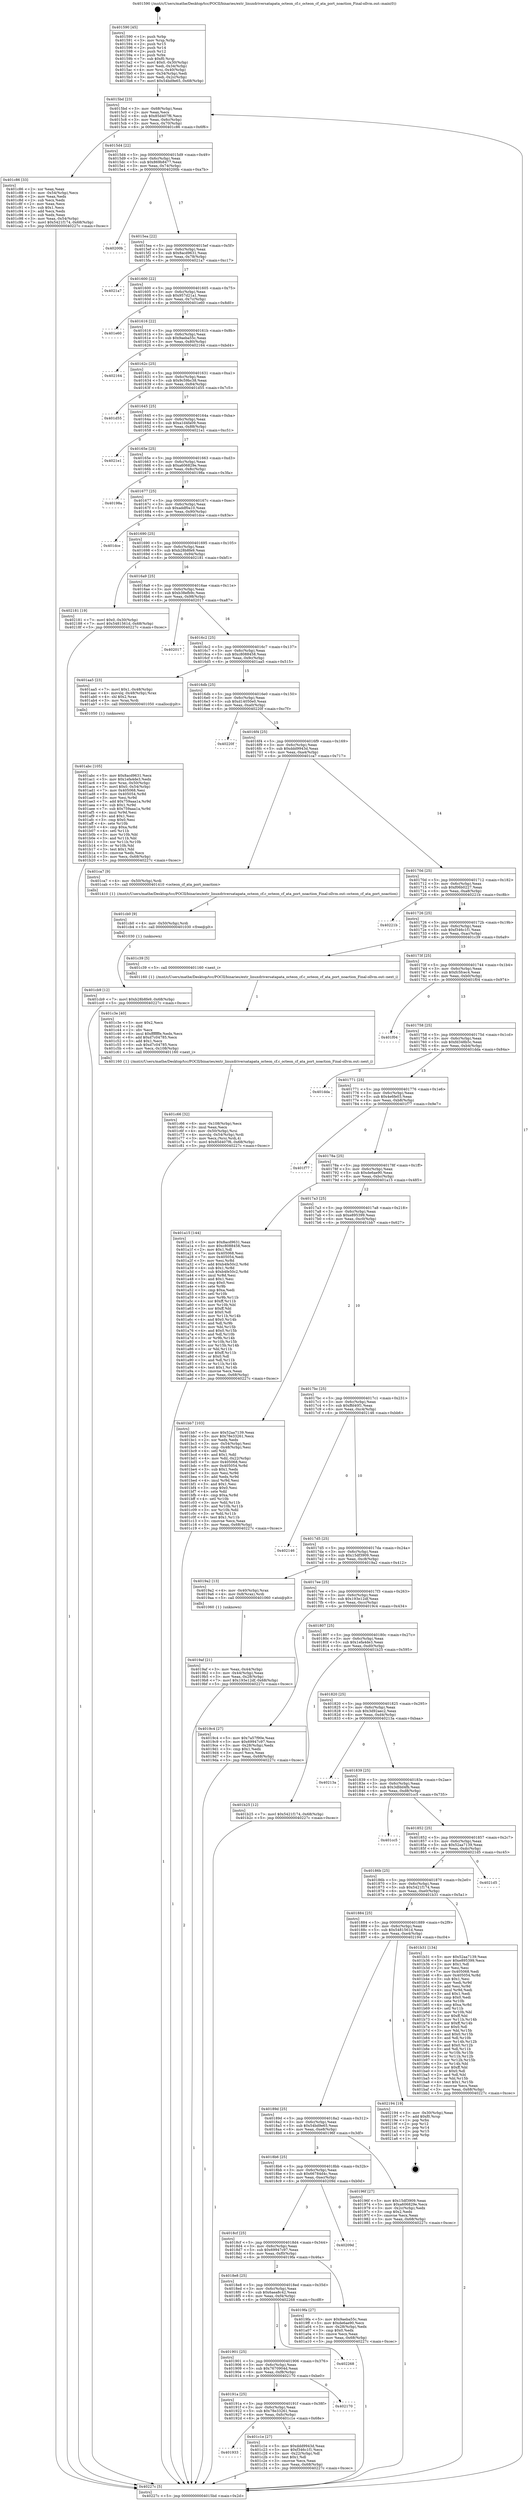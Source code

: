 digraph "0x401590" {
  label = "0x401590 (/mnt/c/Users/mathe/Desktop/tcc/POCII/binaries/extr_linuxdriversatapata_octeon_cf.c_octeon_cf_ata_port_noaction_Final-ollvm.out::main(0))"
  labelloc = "t"
  node[shape=record]

  Entry [label="",width=0.3,height=0.3,shape=circle,fillcolor=black,style=filled]
  "0x4015bd" [label="{
     0x4015bd [23]\l
     | [instrs]\l
     &nbsp;&nbsp;0x4015bd \<+3\>: mov -0x68(%rbp),%eax\l
     &nbsp;&nbsp;0x4015c0 \<+2\>: mov %eax,%ecx\l
     &nbsp;&nbsp;0x4015c2 \<+6\>: sub $0x85d407f6,%ecx\l
     &nbsp;&nbsp;0x4015c8 \<+3\>: mov %eax,-0x6c(%rbp)\l
     &nbsp;&nbsp;0x4015cb \<+3\>: mov %ecx,-0x70(%rbp)\l
     &nbsp;&nbsp;0x4015ce \<+6\>: je 0000000000401c86 \<main+0x6f6\>\l
  }"]
  "0x401c86" [label="{
     0x401c86 [33]\l
     | [instrs]\l
     &nbsp;&nbsp;0x401c86 \<+2\>: xor %eax,%eax\l
     &nbsp;&nbsp;0x401c88 \<+3\>: mov -0x54(%rbp),%ecx\l
     &nbsp;&nbsp;0x401c8b \<+2\>: mov %eax,%edx\l
     &nbsp;&nbsp;0x401c8d \<+2\>: sub %ecx,%edx\l
     &nbsp;&nbsp;0x401c8f \<+2\>: mov %eax,%ecx\l
     &nbsp;&nbsp;0x401c91 \<+3\>: sub $0x1,%ecx\l
     &nbsp;&nbsp;0x401c94 \<+2\>: add %ecx,%edx\l
     &nbsp;&nbsp;0x401c96 \<+2\>: sub %edx,%eax\l
     &nbsp;&nbsp;0x401c98 \<+3\>: mov %eax,-0x54(%rbp)\l
     &nbsp;&nbsp;0x401c9b \<+7\>: movl $0x5421f174,-0x68(%rbp)\l
     &nbsp;&nbsp;0x401ca2 \<+5\>: jmp 000000000040227c \<main+0xcec\>\l
  }"]
  "0x4015d4" [label="{
     0x4015d4 [22]\l
     | [instrs]\l
     &nbsp;&nbsp;0x4015d4 \<+5\>: jmp 00000000004015d9 \<main+0x49\>\l
     &nbsp;&nbsp;0x4015d9 \<+3\>: mov -0x6c(%rbp),%eax\l
     &nbsp;&nbsp;0x4015dc \<+5\>: sub $0x869b8477,%eax\l
     &nbsp;&nbsp;0x4015e1 \<+3\>: mov %eax,-0x74(%rbp)\l
     &nbsp;&nbsp;0x4015e4 \<+6\>: je 000000000040200b \<main+0xa7b\>\l
  }"]
  Exit [label="",width=0.3,height=0.3,shape=circle,fillcolor=black,style=filled,peripheries=2]
  "0x40200b" [label="{
     0x40200b\l
  }", style=dashed]
  "0x4015ea" [label="{
     0x4015ea [22]\l
     | [instrs]\l
     &nbsp;&nbsp;0x4015ea \<+5\>: jmp 00000000004015ef \<main+0x5f\>\l
     &nbsp;&nbsp;0x4015ef \<+3\>: mov -0x6c(%rbp),%eax\l
     &nbsp;&nbsp;0x4015f2 \<+5\>: sub $0x8acd9631,%eax\l
     &nbsp;&nbsp;0x4015f7 \<+3\>: mov %eax,-0x78(%rbp)\l
     &nbsp;&nbsp;0x4015fa \<+6\>: je 00000000004021a7 \<main+0xc17\>\l
  }"]
  "0x401cb9" [label="{
     0x401cb9 [12]\l
     | [instrs]\l
     &nbsp;&nbsp;0x401cb9 \<+7\>: movl $0xb28b8fe9,-0x68(%rbp)\l
     &nbsp;&nbsp;0x401cc0 \<+5\>: jmp 000000000040227c \<main+0xcec\>\l
  }"]
  "0x4021a7" [label="{
     0x4021a7\l
  }", style=dashed]
  "0x401600" [label="{
     0x401600 [22]\l
     | [instrs]\l
     &nbsp;&nbsp;0x401600 \<+5\>: jmp 0000000000401605 \<main+0x75\>\l
     &nbsp;&nbsp;0x401605 \<+3\>: mov -0x6c(%rbp),%eax\l
     &nbsp;&nbsp;0x401608 \<+5\>: sub $0x957d21a1,%eax\l
     &nbsp;&nbsp;0x40160d \<+3\>: mov %eax,-0x7c(%rbp)\l
     &nbsp;&nbsp;0x401610 \<+6\>: je 0000000000401e60 \<main+0x8d0\>\l
  }"]
  "0x401cb0" [label="{
     0x401cb0 [9]\l
     | [instrs]\l
     &nbsp;&nbsp;0x401cb0 \<+4\>: mov -0x50(%rbp),%rdi\l
     &nbsp;&nbsp;0x401cb4 \<+5\>: call 0000000000401030 \<free@plt\>\l
     | [calls]\l
     &nbsp;&nbsp;0x401030 \{1\} (unknown)\l
  }"]
  "0x401e60" [label="{
     0x401e60\l
  }", style=dashed]
  "0x401616" [label="{
     0x401616 [22]\l
     | [instrs]\l
     &nbsp;&nbsp;0x401616 \<+5\>: jmp 000000000040161b \<main+0x8b\>\l
     &nbsp;&nbsp;0x40161b \<+3\>: mov -0x6c(%rbp),%eax\l
     &nbsp;&nbsp;0x40161e \<+5\>: sub $0x9aeba55c,%eax\l
     &nbsp;&nbsp;0x401623 \<+3\>: mov %eax,-0x80(%rbp)\l
     &nbsp;&nbsp;0x401626 \<+6\>: je 0000000000402164 \<main+0xbd4\>\l
  }"]
  "0x401c66" [label="{
     0x401c66 [32]\l
     | [instrs]\l
     &nbsp;&nbsp;0x401c66 \<+6\>: mov -0x108(%rbp),%ecx\l
     &nbsp;&nbsp;0x401c6c \<+3\>: imul %eax,%ecx\l
     &nbsp;&nbsp;0x401c6f \<+4\>: mov -0x50(%rbp),%rsi\l
     &nbsp;&nbsp;0x401c73 \<+4\>: movslq -0x54(%rbp),%rdi\l
     &nbsp;&nbsp;0x401c77 \<+3\>: mov %ecx,(%rsi,%rdi,4)\l
     &nbsp;&nbsp;0x401c7a \<+7\>: movl $0x85d407f6,-0x68(%rbp)\l
     &nbsp;&nbsp;0x401c81 \<+5\>: jmp 000000000040227c \<main+0xcec\>\l
  }"]
  "0x402164" [label="{
     0x402164\l
  }", style=dashed]
  "0x40162c" [label="{
     0x40162c [25]\l
     | [instrs]\l
     &nbsp;&nbsp;0x40162c \<+5\>: jmp 0000000000401631 \<main+0xa1\>\l
     &nbsp;&nbsp;0x401631 \<+3\>: mov -0x6c(%rbp),%eax\l
     &nbsp;&nbsp;0x401634 \<+5\>: sub $0x9c59bc38,%eax\l
     &nbsp;&nbsp;0x401639 \<+6\>: mov %eax,-0x84(%rbp)\l
     &nbsp;&nbsp;0x40163f \<+6\>: je 0000000000401d55 \<main+0x7c5\>\l
  }"]
  "0x401c3e" [label="{
     0x401c3e [40]\l
     | [instrs]\l
     &nbsp;&nbsp;0x401c3e \<+5\>: mov $0x2,%ecx\l
     &nbsp;&nbsp;0x401c43 \<+1\>: cltd\l
     &nbsp;&nbsp;0x401c44 \<+2\>: idiv %ecx\l
     &nbsp;&nbsp;0x401c46 \<+6\>: imul $0xfffffffe,%edx,%ecx\l
     &nbsp;&nbsp;0x401c4c \<+6\>: add $0xd7c04785,%ecx\l
     &nbsp;&nbsp;0x401c52 \<+3\>: add $0x1,%ecx\l
     &nbsp;&nbsp;0x401c55 \<+6\>: sub $0xd7c04785,%ecx\l
     &nbsp;&nbsp;0x401c5b \<+6\>: mov %ecx,-0x108(%rbp)\l
     &nbsp;&nbsp;0x401c61 \<+5\>: call 0000000000401160 \<next_i\>\l
     | [calls]\l
     &nbsp;&nbsp;0x401160 \{1\} (/mnt/c/Users/mathe/Desktop/tcc/POCII/binaries/extr_linuxdriversatapata_octeon_cf.c_octeon_cf_ata_port_noaction_Final-ollvm.out::next_i)\l
  }"]
  "0x401d55" [label="{
     0x401d55\l
  }", style=dashed]
  "0x401645" [label="{
     0x401645 [25]\l
     | [instrs]\l
     &nbsp;&nbsp;0x401645 \<+5\>: jmp 000000000040164a \<main+0xba\>\l
     &nbsp;&nbsp;0x40164a \<+3\>: mov -0x6c(%rbp),%eax\l
     &nbsp;&nbsp;0x40164d \<+5\>: sub $0xa1d4fa09,%eax\l
     &nbsp;&nbsp;0x401652 \<+6\>: mov %eax,-0x88(%rbp)\l
     &nbsp;&nbsp;0x401658 \<+6\>: je 00000000004021e1 \<main+0xc51\>\l
  }"]
  "0x401933" [label="{
     0x401933\l
  }", style=dashed]
  "0x4021e1" [label="{
     0x4021e1\l
  }", style=dashed]
  "0x40165e" [label="{
     0x40165e [25]\l
     | [instrs]\l
     &nbsp;&nbsp;0x40165e \<+5\>: jmp 0000000000401663 \<main+0xd3\>\l
     &nbsp;&nbsp;0x401663 \<+3\>: mov -0x6c(%rbp),%eax\l
     &nbsp;&nbsp;0x401666 \<+5\>: sub $0xa606829e,%eax\l
     &nbsp;&nbsp;0x40166b \<+6\>: mov %eax,-0x8c(%rbp)\l
     &nbsp;&nbsp;0x401671 \<+6\>: je 000000000040198a \<main+0x3fa\>\l
  }"]
  "0x401c1e" [label="{
     0x401c1e [27]\l
     | [instrs]\l
     &nbsp;&nbsp;0x401c1e \<+5\>: mov $0xddd9943d,%eax\l
     &nbsp;&nbsp;0x401c23 \<+5\>: mov $0xf346c1f1,%ecx\l
     &nbsp;&nbsp;0x401c28 \<+3\>: mov -0x22(%rbp),%dl\l
     &nbsp;&nbsp;0x401c2b \<+3\>: test $0x1,%dl\l
     &nbsp;&nbsp;0x401c2e \<+3\>: cmovne %ecx,%eax\l
     &nbsp;&nbsp;0x401c31 \<+3\>: mov %eax,-0x68(%rbp)\l
     &nbsp;&nbsp;0x401c34 \<+5\>: jmp 000000000040227c \<main+0xcec\>\l
  }"]
  "0x40198a" [label="{
     0x40198a\l
  }", style=dashed]
  "0x401677" [label="{
     0x401677 [25]\l
     | [instrs]\l
     &nbsp;&nbsp;0x401677 \<+5\>: jmp 000000000040167c \<main+0xec\>\l
     &nbsp;&nbsp;0x40167c \<+3\>: mov -0x6c(%rbp),%eax\l
     &nbsp;&nbsp;0x40167f \<+5\>: sub $0xaddf0a10,%eax\l
     &nbsp;&nbsp;0x401684 \<+6\>: mov %eax,-0x90(%rbp)\l
     &nbsp;&nbsp;0x40168a \<+6\>: je 0000000000401dce \<main+0x83e\>\l
  }"]
  "0x40191a" [label="{
     0x40191a [25]\l
     | [instrs]\l
     &nbsp;&nbsp;0x40191a \<+5\>: jmp 000000000040191f \<main+0x38f\>\l
     &nbsp;&nbsp;0x40191f \<+3\>: mov -0x6c(%rbp),%eax\l
     &nbsp;&nbsp;0x401922 \<+5\>: sub $0x78e33261,%eax\l
     &nbsp;&nbsp;0x401927 \<+6\>: mov %eax,-0xfc(%rbp)\l
     &nbsp;&nbsp;0x40192d \<+6\>: je 0000000000401c1e \<main+0x68e\>\l
  }"]
  "0x401dce" [label="{
     0x401dce\l
  }", style=dashed]
  "0x401690" [label="{
     0x401690 [25]\l
     | [instrs]\l
     &nbsp;&nbsp;0x401690 \<+5\>: jmp 0000000000401695 \<main+0x105\>\l
     &nbsp;&nbsp;0x401695 \<+3\>: mov -0x6c(%rbp),%eax\l
     &nbsp;&nbsp;0x401698 \<+5\>: sub $0xb28b8fe9,%eax\l
     &nbsp;&nbsp;0x40169d \<+6\>: mov %eax,-0x94(%rbp)\l
     &nbsp;&nbsp;0x4016a3 \<+6\>: je 0000000000402181 \<main+0xbf1\>\l
  }"]
  "0x402170" [label="{
     0x402170\l
  }", style=dashed]
  "0x402181" [label="{
     0x402181 [19]\l
     | [instrs]\l
     &nbsp;&nbsp;0x402181 \<+7\>: movl $0x0,-0x30(%rbp)\l
     &nbsp;&nbsp;0x402188 \<+7\>: movl $0x5481561d,-0x68(%rbp)\l
     &nbsp;&nbsp;0x40218f \<+5\>: jmp 000000000040227c \<main+0xcec\>\l
  }"]
  "0x4016a9" [label="{
     0x4016a9 [25]\l
     | [instrs]\l
     &nbsp;&nbsp;0x4016a9 \<+5\>: jmp 00000000004016ae \<main+0x11e\>\l
     &nbsp;&nbsp;0x4016ae \<+3\>: mov -0x6c(%rbp),%eax\l
     &nbsp;&nbsp;0x4016b1 \<+5\>: sub $0xb38efb9c,%eax\l
     &nbsp;&nbsp;0x4016b6 \<+6\>: mov %eax,-0x98(%rbp)\l
     &nbsp;&nbsp;0x4016bc \<+6\>: je 0000000000402017 \<main+0xa87\>\l
  }"]
  "0x401901" [label="{
     0x401901 [25]\l
     | [instrs]\l
     &nbsp;&nbsp;0x401901 \<+5\>: jmp 0000000000401906 \<main+0x376\>\l
     &nbsp;&nbsp;0x401906 \<+3\>: mov -0x6c(%rbp),%eax\l
     &nbsp;&nbsp;0x401909 \<+5\>: sub $0x7670904d,%eax\l
     &nbsp;&nbsp;0x40190e \<+6\>: mov %eax,-0xf8(%rbp)\l
     &nbsp;&nbsp;0x401914 \<+6\>: je 0000000000402170 \<main+0xbe0\>\l
  }"]
  "0x402017" [label="{
     0x402017\l
  }", style=dashed]
  "0x4016c2" [label="{
     0x4016c2 [25]\l
     | [instrs]\l
     &nbsp;&nbsp;0x4016c2 \<+5\>: jmp 00000000004016c7 \<main+0x137\>\l
     &nbsp;&nbsp;0x4016c7 \<+3\>: mov -0x6c(%rbp),%eax\l
     &nbsp;&nbsp;0x4016ca \<+5\>: sub $0xc8088458,%eax\l
     &nbsp;&nbsp;0x4016cf \<+6\>: mov %eax,-0x9c(%rbp)\l
     &nbsp;&nbsp;0x4016d5 \<+6\>: je 0000000000401aa5 \<main+0x515\>\l
  }"]
  "0x402268" [label="{
     0x402268\l
  }", style=dashed]
  "0x401aa5" [label="{
     0x401aa5 [23]\l
     | [instrs]\l
     &nbsp;&nbsp;0x401aa5 \<+7\>: movl $0x1,-0x48(%rbp)\l
     &nbsp;&nbsp;0x401aac \<+4\>: movslq -0x48(%rbp),%rax\l
     &nbsp;&nbsp;0x401ab0 \<+4\>: shl $0x2,%rax\l
     &nbsp;&nbsp;0x401ab4 \<+3\>: mov %rax,%rdi\l
     &nbsp;&nbsp;0x401ab7 \<+5\>: call 0000000000401050 \<malloc@plt\>\l
     | [calls]\l
     &nbsp;&nbsp;0x401050 \{1\} (unknown)\l
  }"]
  "0x4016db" [label="{
     0x4016db [25]\l
     | [instrs]\l
     &nbsp;&nbsp;0x4016db \<+5\>: jmp 00000000004016e0 \<main+0x150\>\l
     &nbsp;&nbsp;0x4016e0 \<+3\>: mov -0x6c(%rbp),%eax\l
     &nbsp;&nbsp;0x4016e3 \<+5\>: sub $0xd14050e0,%eax\l
     &nbsp;&nbsp;0x4016e8 \<+6\>: mov %eax,-0xa0(%rbp)\l
     &nbsp;&nbsp;0x4016ee \<+6\>: je 000000000040220f \<main+0xc7f\>\l
  }"]
  "0x401abc" [label="{
     0x401abc [105]\l
     | [instrs]\l
     &nbsp;&nbsp;0x401abc \<+5\>: mov $0x8acd9631,%ecx\l
     &nbsp;&nbsp;0x401ac1 \<+5\>: mov $0x1efa4de3,%edx\l
     &nbsp;&nbsp;0x401ac6 \<+4\>: mov %rax,-0x50(%rbp)\l
     &nbsp;&nbsp;0x401aca \<+7\>: movl $0x0,-0x54(%rbp)\l
     &nbsp;&nbsp;0x401ad1 \<+7\>: mov 0x405068,%esi\l
     &nbsp;&nbsp;0x401ad8 \<+8\>: mov 0x405054,%r8d\l
     &nbsp;&nbsp;0x401ae0 \<+3\>: mov %esi,%r9d\l
     &nbsp;&nbsp;0x401ae3 \<+7\>: add $0x759aaa1a,%r9d\l
     &nbsp;&nbsp;0x401aea \<+4\>: sub $0x1,%r9d\l
     &nbsp;&nbsp;0x401aee \<+7\>: sub $0x759aaa1a,%r9d\l
     &nbsp;&nbsp;0x401af5 \<+4\>: imul %r9d,%esi\l
     &nbsp;&nbsp;0x401af9 \<+3\>: and $0x1,%esi\l
     &nbsp;&nbsp;0x401afc \<+3\>: cmp $0x0,%esi\l
     &nbsp;&nbsp;0x401aff \<+4\>: sete %r10b\l
     &nbsp;&nbsp;0x401b03 \<+4\>: cmp $0xa,%r8d\l
     &nbsp;&nbsp;0x401b07 \<+4\>: setl %r11b\l
     &nbsp;&nbsp;0x401b0b \<+3\>: mov %r10b,%bl\l
     &nbsp;&nbsp;0x401b0e \<+3\>: and %r11b,%bl\l
     &nbsp;&nbsp;0x401b11 \<+3\>: xor %r11b,%r10b\l
     &nbsp;&nbsp;0x401b14 \<+3\>: or %r10b,%bl\l
     &nbsp;&nbsp;0x401b17 \<+3\>: test $0x1,%bl\l
     &nbsp;&nbsp;0x401b1a \<+3\>: cmovne %edx,%ecx\l
     &nbsp;&nbsp;0x401b1d \<+3\>: mov %ecx,-0x68(%rbp)\l
     &nbsp;&nbsp;0x401b20 \<+5\>: jmp 000000000040227c \<main+0xcec\>\l
  }"]
  "0x40220f" [label="{
     0x40220f\l
  }", style=dashed]
  "0x4016f4" [label="{
     0x4016f4 [25]\l
     | [instrs]\l
     &nbsp;&nbsp;0x4016f4 \<+5\>: jmp 00000000004016f9 \<main+0x169\>\l
     &nbsp;&nbsp;0x4016f9 \<+3\>: mov -0x6c(%rbp),%eax\l
     &nbsp;&nbsp;0x4016fc \<+5\>: sub $0xddd9943d,%eax\l
     &nbsp;&nbsp;0x401701 \<+6\>: mov %eax,-0xa4(%rbp)\l
     &nbsp;&nbsp;0x401707 \<+6\>: je 0000000000401ca7 \<main+0x717\>\l
  }"]
  "0x4018e8" [label="{
     0x4018e8 [25]\l
     | [instrs]\l
     &nbsp;&nbsp;0x4018e8 \<+5\>: jmp 00000000004018ed \<main+0x35d\>\l
     &nbsp;&nbsp;0x4018ed \<+3\>: mov -0x6c(%rbp),%eax\l
     &nbsp;&nbsp;0x4018f0 \<+5\>: sub $0x6aea8c42,%eax\l
     &nbsp;&nbsp;0x4018f5 \<+6\>: mov %eax,-0xf4(%rbp)\l
     &nbsp;&nbsp;0x4018fb \<+6\>: je 0000000000402268 \<main+0xcd8\>\l
  }"]
  "0x401ca7" [label="{
     0x401ca7 [9]\l
     | [instrs]\l
     &nbsp;&nbsp;0x401ca7 \<+4\>: mov -0x50(%rbp),%rdi\l
     &nbsp;&nbsp;0x401cab \<+5\>: call 0000000000401410 \<octeon_cf_ata_port_noaction\>\l
     | [calls]\l
     &nbsp;&nbsp;0x401410 \{1\} (/mnt/c/Users/mathe/Desktop/tcc/POCII/binaries/extr_linuxdriversatapata_octeon_cf.c_octeon_cf_ata_port_noaction_Final-ollvm.out::octeon_cf_ata_port_noaction)\l
  }"]
  "0x40170d" [label="{
     0x40170d [25]\l
     | [instrs]\l
     &nbsp;&nbsp;0x40170d \<+5\>: jmp 0000000000401712 \<main+0x182\>\l
     &nbsp;&nbsp;0x401712 \<+3\>: mov -0x6c(%rbp),%eax\l
     &nbsp;&nbsp;0x401715 \<+5\>: sub $0xf06b0227,%eax\l
     &nbsp;&nbsp;0x40171a \<+6\>: mov %eax,-0xa8(%rbp)\l
     &nbsp;&nbsp;0x401720 \<+6\>: je 000000000040221b \<main+0xc8b\>\l
  }"]
  "0x4019fa" [label="{
     0x4019fa [27]\l
     | [instrs]\l
     &nbsp;&nbsp;0x4019fa \<+5\>: mov $0x9aeba55c,%eax\l
     &nbsp;&nbsp;0x4019ff \<+5\>: mov $0xde6ae90,%ecx\l
     &nbsp;&nbsp;0x401a04 \<+3\>: mov -0x28(%rbp),%edx\l
     &nbsp;&nbsp;0x401a07 \<+3\>: cmp $0x0,%edx\l
     &nbsp;&nbsp;0x401a0a \<+3\>: cmove %ecx,%eax\l
     &nbsp;&nbsp;0x401a0d \<+3\>: mov %eax,-0x68(%rbp)\l
     &nbsp;&nbsp;0x401a10 \<+5\>: jmp 000000000040227c \<main+0xcec\>\l
  }"]
  "0x40221b" [label="{
     0x40221b\l
  }", style=dashed]
  "0x401726" [label="{
     0x401726 [25]\l
     | [instrs]\l
     &nbsp;&nbsp;0x401726 \<+5\>: jmp 000000000040172b \<main+0x19b\>\l
     &nbsp;&nbsp;0x40172b \<+3\>: mov -0x6c(%rbp),%eax\l
     &nbsp;&nbsp;0x40172e \<+5\>: sub $0xf346c1f1,%eax\l
     &nbsp;&nbsp;0x401733 \<+6\>: mov %eax,-0xac(%rbp)\l
     &nbsp;&nbsp;0x401739 \<+6\>: je 0000000000401c39 \<main+0x6a9\>\l
  }"]
  "0x4018cf" [label="{
     0x4018cf [25]\l
     | [instrs]\l
     &nbsp;&nbsp;0x4018cf \<+5\>: jmp 00000000004018d4 \<main+0x344\>\l
     &nbsp;&nbsp;0x4018d4 \<+3\>: mov -0x6c(%rbp),%eax\l
     &nbsp;&nbsp;0x4018d7 \<+5\>: sub $0x69947c97,%eax\l
     &nbsp;&nbsp;0x4018dc \<+6\>: mov %eax,-0xf0(%rbp)\l
     &nbsp;&nbsp;0x4018e2 \<+6\>: je 00000000004019fa \<main+0x46a\>\l
  }"]
  "0x401c39" [label="{
     0x401c39 [5]\l
     | [instrs]\l
     &nbsp;&nbsp;0x401c39 \<+5\>: call 0000000000401160 \<next_i\>\l
     | [calls]\l
     &nbsp;&nbsp;0x401160 \{1\} (/mnt/c/Users/mathe/Desktop/tcc/POCII/binaries/extr_linuxdriversatapata_octeon_cf.c_octeon_cf_ata_port_noaction_Final-ollvm.out::next_i)\l
  }"]
  "0x40173f" [label="{
     0x40173f [25]\l
     | [instrs]\l
     &nbsp;&nbsp;0x40173f \<+5\>: jmp 0000000000401744 \<main+0x1b4\>\l
     &nbsp;&nbsp;0x401744 \<+3\>: mov -0x6c(%rbp),%eax\l
     &nbsp;&nbsp;0x401747 \<+5\>: sub $0xfc5fcec4,%eax\l
     &nbsp;&nbsp;0x40174c \<+6\>: mov %eax,-0xb0(%rbp)\l
     &nbsp;&nbsp;0x401752 \<+6\>: je 0000000000401f04 \<main+0x974\>\l
  }"]
  "0x40209d" [label="{
     0x40209d\l
  }", style=dashed]
  "0x401f04" [label="{
     0x401f04\l
  }", style=dashed]
  "0x401758" [label="{
     0x401758 [25]\l
     | [instrs]\l
     &nbsp;&nbsp;0x401758 \<+5\>: jmp 000000000040175d \<main+0x1cd\>\l
     &nbsp;&nbsp;0x40175d \<+3\>: mov -0x6c(%rbp),%eax\l
     &nbsp;&nbsp;0x401760 \<+5\>: sub $0xfd348b5c,%eax\l
     &nbsp;&nbsp;0x401765 \<+6\>: mov %eax,-0xb4(%rbp)\l
     &nbsp;&nbsp;0x40176b \<+6\>: je 0000000000401dda \<main+0x84a\>\l
  }"]
  "0x4019af" [label="{
     0x4019af [21]\l
     | [instrs]\l
     &nbsp;&nbsp;0x4019af \<+3\>: mov %eax,-0x44(%rbp)\l
     &nbsp;&nbsp;0x4019b2 \<+3\>: mov -0x44(%rbp),%eax\l
     &nbsp;&nbsp;0x4019b5 \<+3\>: mov %eax,-0x28(%rbp)\l
     &nbsp;&nbsp;0x4019b8 \<+7\>: movl $0x193e12df,-0x68(%rbp)\l
     &nbsp;&nbsp;0x4019bf \<+5\>: jmp 000000000040227c \<main+0xcec\>\l
  }"]
  "0x401dda" [label="{
     0x401dda\l
  }", style=dashed]
  "0x401771" [label="{
     0x401771 [25]\l
     | [instrs]\l
     &nbsp;&nbsp;0x401771 \<+5\>: jmp 0000000000401776 \<main+0x1e6\>\l
     &nbsp;&nbsp;0x401776 \<+3\>: mov -0x6c(%rbp),%eax\l
     &nbsp;&nbsp;0x401779 \<+5\>: sub $0x4e6fe03,%eax\l
     &nbsp;&nbsp;0x40177e \<+6\>: mov %eax,-0xb8(%rbp)\l
     &nbsp;&nbsp;0x401784 \<+6\>: je 0000000000401f77 \<main+0x9e7\>\l
  }"]
  "0x401590" [label="{
     0x401590 [45]\l
     | [instrs]\l
     &nbsp;&nbsp;0x401590 \<+1\>: push %rbp\l
     &nbsp;&nbsp;0x401591 \<+3\>: mov %rsp,%rbp\l
     &nbsp;&nbsp;0x401594 \<+2\>: push %r15\l
     &nbsp;&nbsp;0x401596 \<+2\>: push %r14\l
     &nbsp;&nbsp;0x401598 \<+2\>: push %r12\l
     &nbsp;&nbsp;0x40159a \<+1\>: push %rbx\l
     &nbsp;&nbsp;0x40159b \<+7\>: sub $0xf0,%rsp\l
     &nbsp;&nbsp;0x4015a2 \<+7\>: movl $0x0,-0x30(%rbp)\l
     &nbsp;&nbsp;0x4015a9 \<+3\>: mov %edi,-0x34(%rbp)\l
     &nbsp;&nbsp;0x4015ac \<+4\>: mov %rsi,-0x40(%rbp)\l
     &nbsp;&nbsp;0x4015b0 \<+3\>: mov -0x34(%rbp),%edi\l
     &nbsp;&nbsp;0x4015b3 \<+3\>: mov %edi,-0x2c(%rbp)\l
     &nbsp;&nbsp;0x4015b6 \<+7\>: movl $0x54bd9e65,-0x68(%rbp)\l
  }"]
  "0x401f77" [label="{
     0x401f77\l
  }", style=dashed]
  "0x40178a" [label="{
     0x40178a [25]\l
     | [instrs]\l
     &nbsp;&nbsp;0x40178a \<+5\>: jmp 000000000040178f \<main+0x1ff\>\l
     &nbsp;&nbsp;0x40178f \<+3\>: mov -0x6c(%rbp),%eax\l
     &nbsp;&nbsp;0x401792 \<+5\>: sub $0xde6ae90,%eax\l
     &nbsp;&nbsp;0x401797 \<+6\>: mov %eax,-0xbc(%rbp)\l
     &nbsp;&nbsp;0x40179d \<+6\>: je 0000000000401a15 \<main+0x485\>\l
  }"]
  "0x40227c" [label="{
     0x40227c [5]\l
     | [instrs]\l
     &nbsp;&nbsp;0x40227c \<+5\>: jmp 00000000004015bd \<main+0x2d\>\l
  }"]
  "0x401a15" [label="{
     0x401a15 [144]\l
     | [instrs]\l
     &nbsp;&nbsp;0x401a15 \<+5\>: mov $0x8acd9631,%eax\l
     &nbsp;&nbsp;0x401a1a \<+5\>: mov $0xc8088458,%ecx\l
     &nbsp;&nbsp;0x401a1f \<+2\>: mov $0x1,%dl\l
     &nbsp;&nbsp;0x401a21 \<+7\>: mov 0x405068,%esi\l
     &nbsp;&nbsp;0x401a28 \<+7\>: mov 0x405054,%edi\l
     &nbsp;&nbsp;0x401a2f \<+3\>: mov %esi,%r8d\l
     &nbsp;&nbsp;0x401a32 \<+7\>: add $0xb4fe50c2,%r8d\l
     &nbsp;&nbsp;0x401a39 \<+4\>: sub $0x1,%r8d\l
     &nbsp;&nbsp;0x401a3d \<+7\>: sub $0xb4fe50c2,%r8d\l
     &nbsp;&nbsp;0x401a44 \<+4\>: imul %r8d,%esi\l
     &nbsp;&nbsp;0x401a48 \<+3\>: and $0x1,%esi\l
     &nbsp;&nbsp;0x401a4b \<+3\>: cmp $0x0,%esi\l
     &nbsp;&nbsp;0x401a4e \<+4\>: sete %r9b\l
     &nbsp;&nbsp;0x401a52 \<+3\>: cmp $0xa,%edi\l
     &nbsp;&nbsp;0x401a55 \<+4\>: setl %r10b\l
     &nbsp;&nbsp;0x401a59 \<+3\>: mov %r9b,%r11b\l
     &nbsp;&nbsp;0x401a5c \<+4\>: xor $0xff,%r11b\l
     &nbsp;&nbsp;0x401a60 \<+3\>: mov %r10b,%bl\l
     &nbsp;&nbsp;0x401a63 \<+3\>: xor $0xff,%bl\l
     &nbsp;&nbsp;0x401a66 \<+3\>: xor $0x0,%dl\l
     &nbsp;&nbsp;0x401a69 \<+3\>: mov %r11b,%r14b\l
     &nbsp;&nbsp;0x401a6c \<+4\>: and $0x0,%r14b\l
     &nbsp;&nbsp;0x401a70 \<+3\>: and %dl,%r9b\l
     &nbsp;&nbsp;0x401a73 \<+3\>: mov %bl,%r15b\l
     &nbsp;&nbsp;0x401a76 \<+4\>: and $0x0,%r15b\l
     &nbsp;&nbsp;0x401a7a \<+3\>: and %dl,%r10b\l
     &nbsp;&nbsp;0x401a7d \<+3\>: or %r9b,%r14b\l
     &nbsp;&nbsp;0x401a80 \<+3\>: or %r10b,%r15b\l
     &nbsp;&nbsp;0x401a83 \<+3\>: xor %r15b,%r14b\l
     &nbsp;&nbsp;0x401a86 \<+3\>: or %bl,%r11b\l
     &nbsp;&nbsp;0x401a89 \<+4\>: xor $0xff,%r11b\l
     &nbsp;&nbsp;0x401a8d \<+3\>: or $0x0,%dl\l
     &nbsp;&nbsp;0x401a90 \<+3\>: and %dl,%r11b\l
     &nbsp;&nbsp;0x401a93 \<+3\>: or %r11b,%r14b\l
     &nbsp;&nbsp;0x401a96 \<+4\>: test $0x1,%r14b\l
     &nbsp;&nbsp;0x401a9a \<+3\>: cmovne %ecx,%eax\l
     &nbsp;&nbsp;0x401a9d \<+3\>: mov %eax,-0x68(%rbp)\l
     &nbsp;&nbsp;0x401aa0 \<+5\>: jmp 000000000040227c \<main+0xcec\>\l
  }"]
  "0x4017a3" [label="{
     0x4017a3 [25]\l
     | [instrs]\l
     &nbsp;&nbsp;0x4017a3 \<+5\>: jmp 00000000004017a8 \<main+0x218\>\l
     &nbsp;&nbsp;0x4017a8 \<+3\>: mov -0x6c(%rbp),%eax\l
     &nbsp;&nbsp;0x4017ab \<+5\>: sub $0xe895399,%eax\l
     &nbsp;&nbsp;0x4017b0 \<+6\>: mov %eax,-0xc0(%rbp)\l
     &nbsp;&nbsp;0x4017b6 \<+6\>: je 0000000000401bb7 \<main+0x627\>\l
  }"]
  "0x4018b6" [label="{
     0x4018b6 [25]\l
     | [instrs]\l
     &nbsp;&nbsp;0x4018b6 \<+5\>: jmp 00000000004018bb \<main+0x32b\>\l
     &nbsp;&nbsp;0x4018bb \<+3\>: mov -0x6c(%rbp),%eax\l
     &nbsp;&nbsp;0x4018be \<+5\>: sub $0x66784d4c,%eax\l
     &nbsp;&nbsp;0x4018c3 \<+6\>: mov %eax,-0xec(%rbp)\l
     &nbsp;&nbsp;0x4018c9 \<+6\>: je 000000000040209d \<main+0xb0d\>\l
  }"]
  "0x401bb7" [label="{
     0x401bb7 [103]\l
     | [instrs]\l
     &nbsp;&nbsp;0x401bb7 \<+5\>: mov $0x52aa7139,%eax\l
     &nbsp;&nbsp;0x401bbc \<+5\>: mov $0x78e33261,%ecx\l
     &nbsp;&nbsp;0x401bc1 \<+2\>: xor %edx,%edx\l
     &nbsp;&nbsp;0x401bc3 \<+3\>: mov -0x54(%rbp),%esi\l
     &nbsp;&nbsp;0x401bc6 \<+3\>: cmp -0x48(%rbp),%esi\l
     &nbsp;&nbsp;0x401bc9 \<+4\>: setl %dil\l
     &nbsp;&nbsp;0x401bcd \<+4\>: and $0x1,%dil\l
     &nbsp;&nbsp;0x401bd1 \<+4\>: mov %dil,-0x22(%rbp)\l
     &nbsp;&nbsp;0x401bd5 \<+7\>: mov 0x405068,%esi\l
     &nbsp;&nbsp;0x401bdc \<+8\>: mov 0x405054,%r8d\l
     &nbsp;&nbsp;0x401be4 \<+3\>: sub $0x1,%edx\l
     &nbsp;&nbsp;0x401be7 \<+3\>: mov %esi,%r9d\l
     &nbsp;&nbsp;0x401bea \<+3\>: add %edx,%r9d\l
     &nbsp;&nbsp;0x401bed \<+4\>: imul %r9d,%esi\l
     &nbsp;&nbsp;0x401bf1 \<+3\>: and $0x1,%esi\l
     &nbsp;&nbsp;0x401bf4 \<+3\>: cmp $0x0,%esi\l
     &nbsp;&nbsp;0x401bf7 \<+4\>: sete %dil\l
     &nbsp;&nbsp;0x401bfb \<+4\>: cmp $0xa,%r8d\l
     &nbsp;&nbsp;0x401bff \<+4\>: setl %r10b\l
     &nbsp;&nbsp;0x401c03 \<+3\>: mov %dil,%r11b\l
     &nbsp;&nbsp;0x401c06 \<+3\>: and %r10b,%r11b\l
     &nbsp;&nbsp;0x401c09 \<+3\>: xor %r10b,%dil\l
     &nbsp;&nbsp;0x401c0c \<+3\>: or %dil,%r11b\l
     &nbsp;&nbsp;0x401c0f \<+4\>: test $0x1,%r11b\l
     &nbsp;&nbsp;0x401c13 \<+3\>: cmovne %ecx,%eax\l
     &nbsp;&nbsp;0x401c16 \<+3\>: mov %eax,-0x68(%rbp)\l
     &nbsp;&nbsp;0x401c19 \<+5\>: jmp 000000000040227c \<main+0xcec\>\l
  }"]
  "0x4017bc" [label="{
     0x4017bc [25]\l
     | [instrs]\l
     &nbsp;&nbsp;0x4017bc \<+5\>: jmp 00000000004017c1 \<main+0x231\>\l
     &nbsp;&nbsp;0x4017c1 \<+3\>: mov -0x6c(%rbp),%eax\l
     &nbsp;&nbsp;0x4017c4 \<+5\>: sub $0xffd40f1,%eax\l
     &nbsp;&nbsp;0x4017c9 \<+6\>: mov %eax,-0xc4(%rbp)\l
     &nbsp;&nbsp;0x4017cf \<+6\>: je 0000000000402146 \<main+0xbb6\>\l
  }"]
  "0x40196f" [label="{
     0x40196f [27]\l
     | [instrs]\l
     &nbsp;&nbsp;0x40196f \<+5\>: mov $0x15df3909,%eax\l
     &nbsp;&nbsp;0x401974 \<+5\>: mov $0xa606829e,%ecx\l
     &nbsp;&nbsp;0x401979 \<+3\>: mov -0x2c(%rbp),%edx\l
     &nbsp;&nbsp;0x40197c \<+3\>: cmp $0x2,%edx\l
     &nbsp;&nbsp;0x40197f \<+3\>: cmovne %ecx,%eax\l
     &nbsp;&nbsp;0x401982 \<+3\>: mov %eax,-0x68(%rbp)\l
     &nbsp;&nbsp;0x401985 \<+5\>: jmp 000000000040227c \<main+0xcec\>\l
  }"]
  "0x402146" [label="{
     0x402146\l
  }", style=dashed]
  "0x4017d5" [label="{
     0x4017d5 [25]\l
     | [instrs]\l
     &nbsp;&nbsp;0x4017d5 \<+5\>: jmp 00000000004017da \<main+0x24a\>\l
     &nbsp;&nbsp;0x4017da \<+3\>: mov -0x6c(%rbp),%eax\l
     &nbsp;&nbsp;0x4017dd \<+5\>: sub $0x15df3909,%eax\l
     &nbsp;&nbsp;0x4017e2 \<+6\>: mov %eax,-0xc8(%rbp)\l
     &nbsp;&nbsp;0x4017e8 \<+6\>: je 00000000004019a2 \<main+0x412\>\l
  }"]
  "0x40189d" [label="{
     0x40189d [25]\l
     | [instrs]\l
     &nbsp;&nbsp;0x40189d \<+5\>: jmp 00000000004018a2 \<main+0x312\>\l
     &nbsp;&nbsp;0x4018a2 \<+3\>: mov -0x6c(%rbp),%eax\l
     &nbsp;&nbsp;0x4018a5 \<+5\>: sub $0x54bd9e65,%eax\l
     &nbsp;&nbsp;0x4018aa \<+6\>: mov %eax,-0xe8(%rbp)\l
     &nbsp;&nbsp;0x4018b0 \<+6\>: je 000000000040196f \<main+0x3df\>\l
  }"]
  "0x4019a2" [label="{
     0x4019a2 [13]\l
     | [instrs]\l
     &nbsp;&nbsp;0x4019a2 \<+4\>: mov -0x40(%rbp),%rax\l
     &nbsp;&nbsp;0x4019a6 \<+4\>: mov 0x8(%rax),%rdi\l
     &nbsp;&nbsp;0x4019aa \<+5\>: call 0000000000401060 \<atoi@plt\>\l
     | [calls]\l
     &nbsp;&nbsp;0x401060 \{1\} (unknown)\l
  }"]
  "0x4017ee" [label="{
     0x4017ee [25]\l
     | [instrs]\l
     &nbsp;&nbsp;0x4017ee \<+5\>: jmp 00000000004017f3 \<main+0x263\>\l
     &nbsp;&nbsp;0x4017f3 \<+3\>: mov -0x6c(%rbp),%eax\l
     &nbsp;&nbsp;0x4017f6 \<+5\>: sub $0x193e12df,%eax\l
     &nbsp;&nbsp;0x4017fb \<+6\>: mov %eax,-0xcc(%rbp)\l
     &nbsp;&nbsp;0x401801 \<+6\>: je 00000000004019c4 \<main+0x434\>\l
  }"]
  "0x402194" [label="{
     0x402194 [19]\l
     | [instrs]\l
     &nbsp;&nbsp;0x402194 \<+3\>: mov -0x30(%rbp),%eax\l
     &nbsp;&nbsp;0x402197 \<+7\>: add $0xf0,%rsp\l
     &nbsp;&nbsp;0x40219e \<+1\>: pop %rbx\l
     &nbsp;&nbsp;0x40219f \<+2\>: pop %r12\l
     &nbsp;&nbsp;0x4021a1 \<+2\>: pop %r14\l
     &nbsp;&nbsp;0x4021a3 \<+2\>: pop %r15\l
     &nbsp;&nbsp;0x4021a5 \<+1\>: pop %rbp\l
     &nbsp;&nbsp;0x4021a6 \<+1\>: ret\l
  }"]
  "0x4019c4" [label="{
     0x4019c4 [27]\l
     | [instrs]\l
     &nbsp;&nbsp;0x4019c4 \<+5\>: mov $0x7a57f90e,%eax\l
     &nbsp;&nbsp;0x4019c9 \<+5\>: mov $0x69947c97,%ecx\l
     &nbsp;&nbsp;0x4019ce \<+3\>: mov -0x28(%rbp),%edx\l
     &nbsp;&nbsp;0x4019d1 \<+3\>: cmp $0x1,%edx\l
     &nbsp;&nbsp;0x4019d4 \<+3\>: cmovl %ecx,%eax\l
     &nbsp;&nbsp;0x4019d7 \<+3\>: mov %eax,-0x68(%rbp)\l
     &nbsp;&nbsp;0x4019da \<+5\>: jmp 000000000040227c \<main+0xcec\>\l
  }"]
  "0x401807" [label="{
     0x401807 [25]\l
     | [instrs]\l
     &nbsp;&nbsp;0x401807 \<+5\>: jmp 000000000040180c \<main+0x27c\>\l
     &nbsp;&nbsp;0x40180c \<+3\>: mov -0x6c(%rbp),%eax\l
     &nbsp;&nbsp;0x40180f \<+5\>: sub $0x1efa4de3,%eax\l
     &nbsp;&nbsp;0x401814 \<+6\>: mov %eax,-0xd0(%rbp)\l
     &nbsp;&nbsp;0x40181a \<+6\>: je 0000000000401b25 \<main+0x595\>\l
  }"]
  "0x401884" [label="{
     0x401884 [25]\l
     | [instrs]\l
     &nbsp;&nbsp;0x401884 \<+5\>: jmp 0000000000401889 \<main+0x2f9\>\l
     &nbsp;&nbsp;0x401889 \<+3\>: mov -0x6c(%rbp),%eax\l
     &nbsp;&nbsp;0x40188c \<+5\>: sub $0x5481561d,%eax\l
     &nbsp;&nbsp;0x401891 \<+6\>: mov %eax,-0xe4(%rbp)\l
     &nbsp;&nbsp;0x401897 \<+6\>: je 0000000000402194 \<main+0xc04\>\l
  }"]
  "0x401b25" [label="{
     0x401b25 [12]\l
     | [instrs]\l
     &nbsp;&nbsp;0x401b25 \<+7\>: movl $0x5421f174,-0x68(%rbp)\l
     &nbsp;&nbsp;0x401b2c \<+5\>: jmp 000000000040227c \<main+0xcec\>\l
  }"]
  "0x401820" [label="{
     0x401820 [25]\l
     | [instrs]\l
     &nbsp;&nbsp;0x401820 \<+5\>: jmp 0000000000401825 \<main+0x295\>\l
     &nbsp;&nbsp;0x401825 \<+3\>: mov -0x6c(%rbp),%eax\l
     &nbsp;&nbsp;0x401828 \<+5\>: sub $0x3d92aec2,%eax\l
     &nbsp;&nbsp;0x40182d \<+6\>: mov %eax,-0xd4(%rbp)\l
     &nbsp;&nbsp;0x401833 \<+6\>: je 000000000040213a \<main+0xbaa\>\l
  }"]
  "0x401b31" [label="{
     0x401b31 [134]\l
     | [instrs]\l
     &nbsp;&nbsp;0x401b31 \<+5\>: mov $0x52aa7139,%eax\l
     &nbsp;&nbsp;0x401b36 \<+5\>: mov $0xe895399,%ecx\l
     &nbsp;&nbsp;0x401b3b \<+2\>: mov $0x1,%dl\l
     &nbsp;&nbsp;0x401b3d \<+2\>: xor %esi,%esi\l
     &nbsp;&nbsp;0x401b3f \<+7\>: mov 0x405068,%edi\l
     &nbsp;&nbsp;0x401b46 \<+8\>: mov 0x405054,%r8d\l
     &nbsp;&nbsp;0x401b4e \<+3\>: sub $0x1,%esi\l
     &nbsp;&nbsp;0x401b51 \<+3\>: mov %edi,%r9d\l
     &nbsp;&nbsp;0x401b54 \<+3\>: add %esi,%r9d\l
     &nbsp;&nbsp;0x401b57 \<+4\>: imul %r9d,%edi\l
     &nbsp;&nbsp;0x401b5b \<+3\>: and $0x1,%edi\l
     &nbsp;&nbsp;0x401b5e \<+3\>: cmp $0x0,%edi\l
     &nbsp;&nbsp;0x401b61 \<+4\>: sete %r10b\l
     &nbsp;&nbsp;0x401b65 \<+4\>: cmp $0xa,%r8d\l
     &nbsp;&nbsp;0x401b69 \<+4\>: setl %r11b\l
     &nbsp;&nbsp;0x401b6d \<+3\>: mov %r10b,%bl\l
     &nbsp;&nbsp;0x401b70 \<+3\>: xor $0xff,%bl\l
     &nbsp;&nbsp;0x401b73 \<+3\>: mov %r11b,%r14b\l
     &nbsp;&nbsp;0x401b76 \<+4\>: xor $0xff,%r14b\l
     &nbsp;&nbsp;0x401b7a \<+3\>: xor $0x0,%dl\l
     &nbsp;&nbsp;0x401b7d \<+3\>: mov %bl,%r15b\l
     &nbsp;&nbsp;0x401b80 \<+4\>: and $0x0,%r15b\l
     &nbsp;&nbsp;0x401b84 \<+3\>: and %dl,%r10b\l
     &nbsp;&nbsp;0x401b87 \<+3\>: mov %r14b,%r12b\l
     &nbsp;&nbsp;0x401b8a \<+4\>: and $0x0,%r12b\l
     &nbsp;&nbsp;0x401b8e \<+3\>: and %dl,%r11b\l
     &nbsp;&nbsp;0x401b91 \<+3\>: or %r10b,%r15b\l
     &nbsp;&nbsp;0x401b94 \<+3\>: or %r11b,%r12b\l
     &nbsp;&nbsp;0x401b97 \<+3\>: xor %r12b,%r15b\l
     &nbsp;&nbsp;0x401b9a \<+3\>: or %r14b,%bl\l
     &nbsp;&nbsp;0x401b9d \<+3\>: xor $0xff,%bl\l
     &nbsp;&nbsp;0x401ba0 \<+3\>: or $0x0,%dl\l
     &nbsp;&nbsp;0x401ba3 \<+2\>: and %dl,%bl\l
     &nbsp;&nbsp;0x401ba5 \<+3\>: or %bl,%r15b\l
     &nbsp;&nbsp;0x401ba8 \<+4\>: test $0x1,%r15b\l
     &nbsp;&nbsp;0x401bac \<+3\>: cmovne %ecx,%eax\l
     &nbsp;&nbsp;0x401baf \<+3\>: mov %eax,-0x68(%rbp)\l
     &nbsp;&nbsp;0x401bb2 \<+5\>: jmp 000000000040227c \<main+0xcec\>\l
  }"]
  "0x40213a" [label="{
     0x40213a\l
  }", style=dashed]
  "0x401839" [label="{
     0x401839 [25]\l
     | [instrs]\l
     &nbsp;&nbsp;0x401839 \<+5\>: jmp 000000000040183e \<main+0x2ae\>\l
     &nbsp;&nbsp;0x40183e \<+3\>: mov -0x6c(%rbp),%eax\l
     &nbsp;&nbsp;0x401841 \<+5\>: sub $0x3dfdd4fb,%eax\l
     &nbsp;&nbsp;0x401846 \<+6\>: mov %eax,-0xd8(%rbp)\l
     &nbsp;&nbsp;0x40184c \<+6\>: je 0000000000401cc5 \<main+0x735\>\l
  }"]
  "0x40186b" [label="{
     0x40186b [25]\l
     | [instrs]\l
     &nbsp;&nbsp;0x40186b \<+5\>: jmp 0000000000401870 \<main+0x2e0\>\l
     &nbsp;&nbsp;0x401870 \<+3\>: mov -0x6c(%rbp),%eax\l
     &nbsp;&nbsp;0x401873 \<+5\>: sub $0x5421f174,%eax\l
     &nbsp;&nbsp;0x401878 \<+6\>: mov %eax,-0xe0(%rbp)\l
     &nbsp;&nbsp;0x40187e \<+6\>: je 0000000000401b31 \<main+0x5a1\>\l
  }"]
  "0x401cc5" [label="{
     0x401cc5\l
  }", style=dashed]
  "0x401852" [label="{
     0x401852 [25]\l
     | [instrs]\l
     &nbsp;&nbsp;0x401852 \<+5\>: jmp 0000000000401857 \<main+0x2c7\>\l
     &nbsp;&nbsp;0x401857 \<+3\>: mov -0x6c(%rbp),%eax\l
     &nbsp;&nbsp;0x40185a \<+5\>: sub $0x52aa7139,%eax\l
     &nbsp;&nbsp;0x40185f \<+6\>: mov %eax,-0xdc(%rbp)\l
     &nbsp;&nbsp;0x401865 \<+6\>: je 00000000004021d5 \<main+0xc45\>\l
  }"]
  "0x4021d5" [label="{
     0x4021d5\l
  }", style=dashed]
  Entry -> "0x401590" [label=" 1"]
  "0x4015bd" -> "0x401c86" [label=" 1"]
  "0x4015bd" -> "0x4015d4" [label=" 17"]
  "0x402194" -> Exit [label=" 1"]
  "0x4015d4" -> "0x40200b" [label=" 0"]
  "0x4015d4" -> "0x4015ea" [label=" 17"]
  "0x402181" -> "0x40227c" [label=" 1"]
  "0x4015ea" -> "0x4021a7" [label=" 0"]
  "0x4015ea" -> "0x401600" [label=" 17"]
  "0x401cb9" -> "0x40227c" [label=" 1"]
  "0x401600" -> "0x401e60" [label=" 0"]
  "0x401600" -> "0x401616" [label=" 17"]
  "0x401cb0" -> "0x401cb9" [label=" 1"]
  "0x401616" -> "0x402164" [label=" 0"]
  "0x401616" -> "0x40162c" [label=" 17"]
  "0x401ca7" -> "0x401cb0" [label=" 1"]
  "0x40162c" -> "0x401d55" [label=" 0"]
  "0x40162c" -> "0x401645" [label=" 17"]
  "0x401c86" -> "0x40227c" [label=" 1"]
  "0x401645" -> "0x4021e1" [label=" 0"]
  "0x401645" -> "0x40165e" [label=" 17"]
  "0x401c66" -> "0x40227c" [label=" 1"]
  "0x40165e" -> "0x40198a" [label=" 0"]
  "0x40165e" -> "0x401677" [label=" 17"]
  "0x401c3e" -> "0x401c66" [label=" 1"]
  "0x401677" -> "0x401dce" [label=" 0"]
  "0x401677" -> "0x401690" [label=" 17"]
  "0x401c1e" -> "0x40227c" [label=" 2"]
  "0x401690" -> "0x402181" [label=" 1"]
  "0x401690" -> "0x4016a9" [label=" 16"]
  "0x40191a" -> "0x401933" [label=" 0"]
  "0x4016a9" -> "0x402017" [label=" 0"]
  "0x4016a9" -> "0x4016c2" [label=" 16"]
  "0x401c39" -> "0x401c3e" [label=" 1"]
  "0x4016c2" -> "0x401aa5" [label=" 1"]
  "0x4016c2" -> "0x4016db" [label=" 15"]
  "0x401901" -> "0x40191a" [label=" 2"]
  "0x4016db" -> "0x40220f" [label=" 0"]
  "0x4016db" -> "0x4016f4" [label=" 15"]
  "0x40191a" -> "0x401c1e" [label=" 2"]
  "0x4016f4" -> "0x401ca7" [label=" 1"]
  "0x4016f4" -> "0x40170d" [label=" 14"]
  "0x4018e8" -> "0x401901" [label=" 2"]
  "0x40170d" -> "0x40221b" [label=" 0"]
  "0x40170d" -> "0x401726" [label=" 14"]
  "0x4018e8" -> "0x402268" [label=" 0"]
  "0x401726" -> "0x401c39" [label=" 1"]
  "0x401726" -> "0x40173f" [label=" 13"]
  "0x401bb7" -> "0x40227c" [label=" 2"]
  "0x40173f" -> "0x401f04" [label=" 0"]
  "0x40173f" -> "0x401758" [label=" 13"]
  "0x401b31" -> "0x40227c" [label=" 2"]
  "0x401758" -> "0x401dda" [label=" 0"]
  "0x401758" -> "0x401771" [label=" 13"]
  "0x401abc" -> "0x40227c" [label=" 1"]
  "0x401771" -> "0x401f77" [label=" 0"]
  "0x401771" -> "0x40178a" [label=" 13"]
  "0x401aa5" -> "0x401abc" [label=" 1"]
  "0x40178a" -> "0x401a15" [label=" 1"]
  "0x40178a" -> "0x4017a3" [label=" 12"]
  "0x401a15" -> "0x40227c" [label=" 1"]
  "0x4017a3" -> "0x401bb7" [label=" 2"]
  "0x4017a3" -> "0x4017bc" [label=" 10"]
  "0x4019fa" -> "0x40227c" [label=" 1"]
  "0x4017bc" -> "0x402146" [label=" 0"]
  "0x4017bc" -> "0x4017d5" [label=" 10"]
  "0x4018cf" -> "0x4018e8" [label=" 2"]
  "0x4017d5" -> "0x4019a2" [label=" 1"]
  "0x4017d5" -> "0x4017ee" [label=" 9"]
  "0x401901" -> "0x402170" [label=" 0"]
  "0x4017ee" -> "0x4019c4" [label=" 1"]
  "0x4017ee" -> "0x401807" [label=" 8"]
  "0x4018b6" -> "0x4018cf" [label=" 3"]
  "0x401807" -> "0x401b25" [label=" 1"]
  "0x401807" -> "0x401820" [label=" 7"]
  "0x401b25" -> "0x40227c" [label=" 1"]
  "0x401820" -> "0x40213a" [label=" 0"]
  "0x401820" -> "0x401839" [label=" 7"]
  "0x4019c4" -> "0x40227c" [label=" 1"]
  "0x401839" -> "0x401cc5" [label=" 0"]
  "0x401839" -> "0x401852" [label=" 7"]
  "0x4019a2" -> "0x4019af" [label=" 1"]
  "0x401852" -> "0x4021d5" [label=" 0"]
  "0x401852" -> "0x40186b" [label=" 7"]
  "0x4019af" -> "0x40227c" [label=" 1"]
  "0x40186b" -> "0x401b31" [label=" 2"]
  "0x40186b" -> "0x401884" [label=" 5"]
  "0x4018b6" -> "0x40209d" [label=" 0"]
  "0x401884" -> "0x402194" [label=" 1"]
  "0x401884" -> "0x40189d" [label=" 4"]
  "0x4018cf" -> "0x4019fa" [label=" 1"]
  "0x40189d" -> "0x40196f" [label=" 1"]
  "0x40189d" -> "0x4018b6" [label=" 3"]
  "0x40196f" -> "0x40227c" [label=" 1"]
  "0x401590" -> "0x4015bd" [label=" 1"]
  "0x40227c" -> "0x4015bd" [label=" 17"]
}
